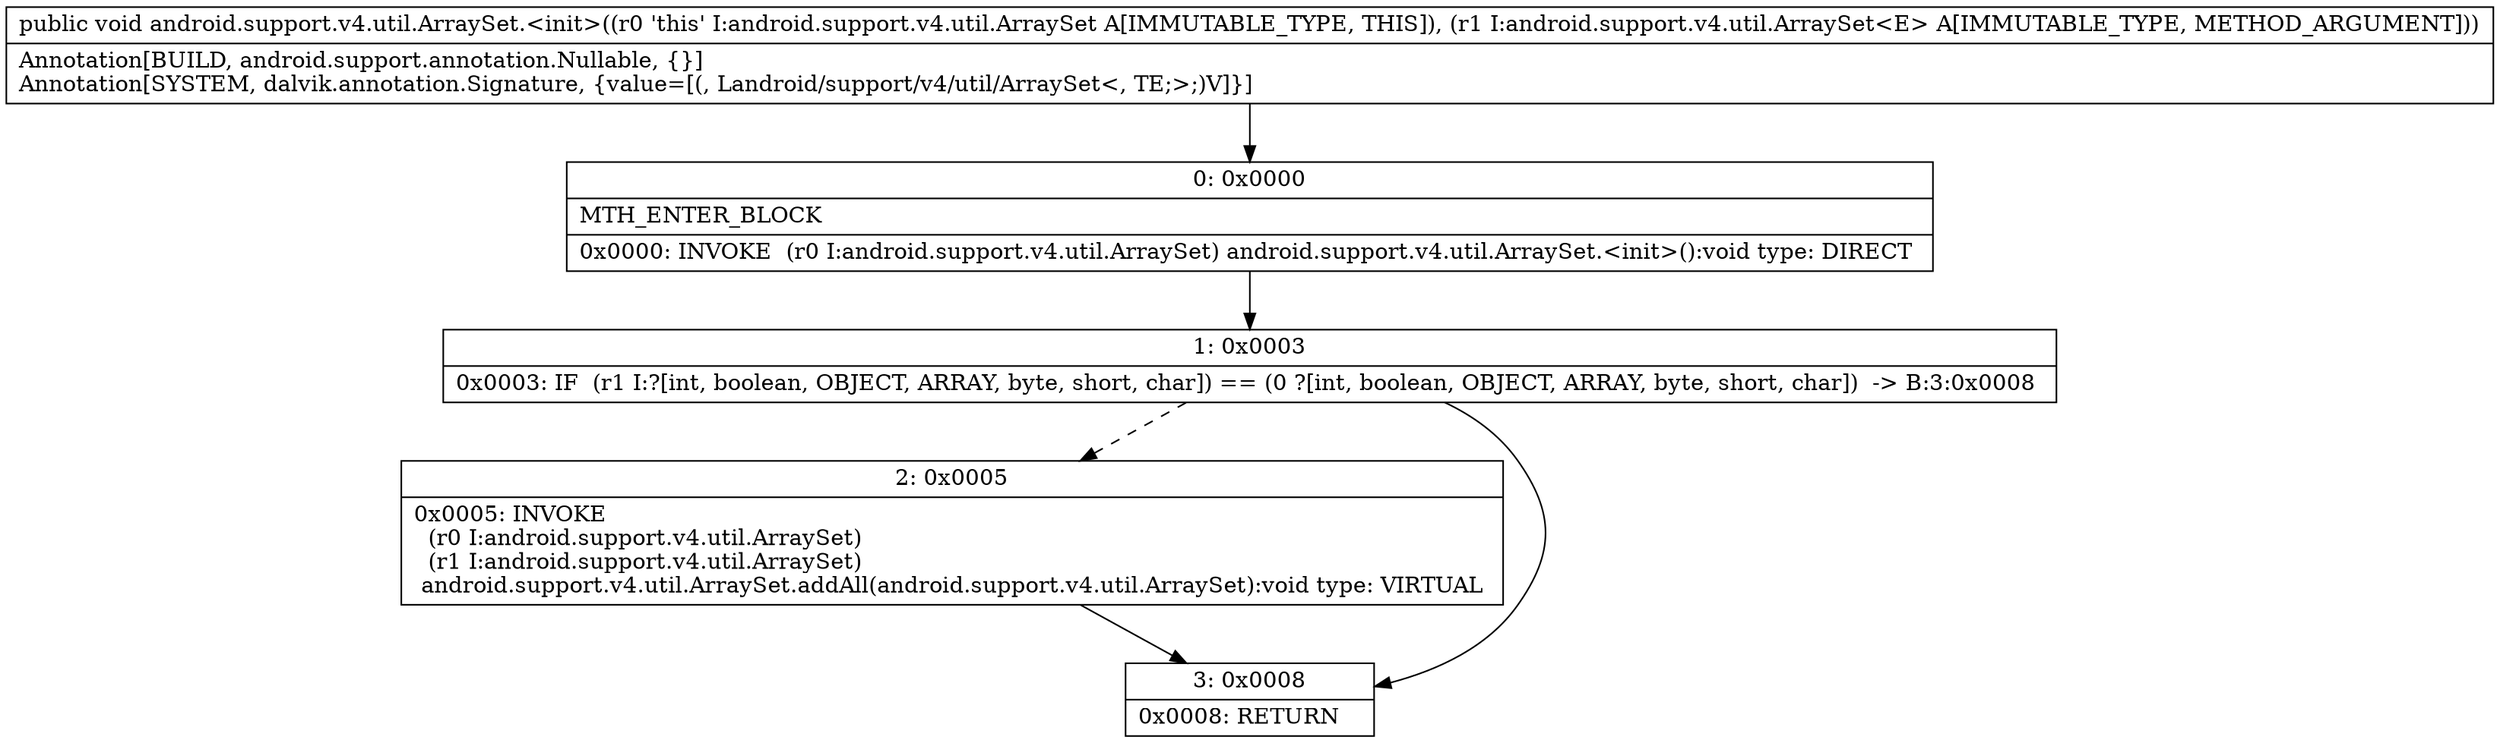 digraph "CFG forandroid.support.v4.util.ArraySet.\<init\>(Landroid\/support\/v4\/util\/ArraySet;)V" {
Node_0 [shape=record,label="{0\:\ 0x0000|MTH_ENTER_BLOCK\l|0x0000: INVOKE  (r0 I:android.support.v4.util.ArraySet) android.support.v4.util.ArraySet.\<init\>():void type: DIRECT \l}"];
Node_1 [shape=record,label="{1\:\ 0x0003|0x0003: IF  (r1 I:?[int, boolean, OBJECT, ARRAY, byte, short, char]) == (0 ?[int, boolean, OBJECT, ARRAY, byte, short, char])  \-\> B:3:0x0008 \l}"];
Node_2 [shape=record,label="{2\:\ 0x0005|0x0005: INVOKE  \l  (r0 I:android.support.v4.util.ArraySet)\l  (r1 I:android.support.v4.util.ArraySet)\l android.support.v4.util.ArraySet.addAll(android.support.v4.util.ArraySet):void type: VIRTUAL \l}"];
Node_3 [shape=record,label="{3\:\ 0x0008|0x0008: RETURN   \l}"];
MethodNode[shape=record,label="{public void android.support.v4.util.ArraySet.\<init\>((r0 'this' I:android.support.v4.util.ArraySet A[IMMUTABLE_TYPE, THIS]), (r1 I:android.support.v4.util.ArraySet\<E\> A[IMMUTABLE_TYPE, METHOD_ARGUMENT]))  | Annotation[BUILD, android.support.annotation.Nullable, \{\}]\lAnnotation[SYSTEM, dalvik.annotation.Signature, \{value=[(, Landroid\/support\/v4\/util\/ArraySet\<, TE;\>;)V]\}]\l}"];
MethodNode -> Node_0;
Node_0 -> Node_1;
Node_1 -> Node_2[style=dashed];
Node_1 -> Node_3;
Node_2 -> Node_3;
}

